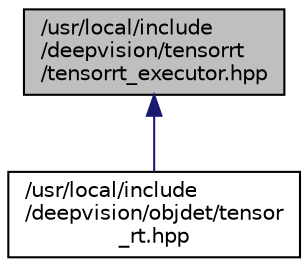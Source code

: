 digraph "/usr/local/include/deepvision/tensorrt/tensorrt_executor.hpp"
{
  edge [fontname="Helvetica",fontsize="10",labelfontname="Helvetica",labelfontsize="10"];
  node [fontname="Helvetica",fontsize="10",shape=record];
  Node23 [label="/usr/local/include\l/deepvision/tensorrt\l/tensorrt_executor.hpp",height=0.2,width=0.4,color="black", fillcolor="grey75", style="filled", fontcolor="black"];
  Node23 -> Node24 [dir="back",color="midnightblue",fontsize="10",style="solid",fontname="Helvetica"];
  Node24 [label="/usr/local/include\l/deepvision/objdet/tensor\l_rt.hpp",height=0.2,width=0.4,color="black", fillcolor="white", style="filled",URL="$d9/dc8/tensor__rt_8hpp.html"];
}
